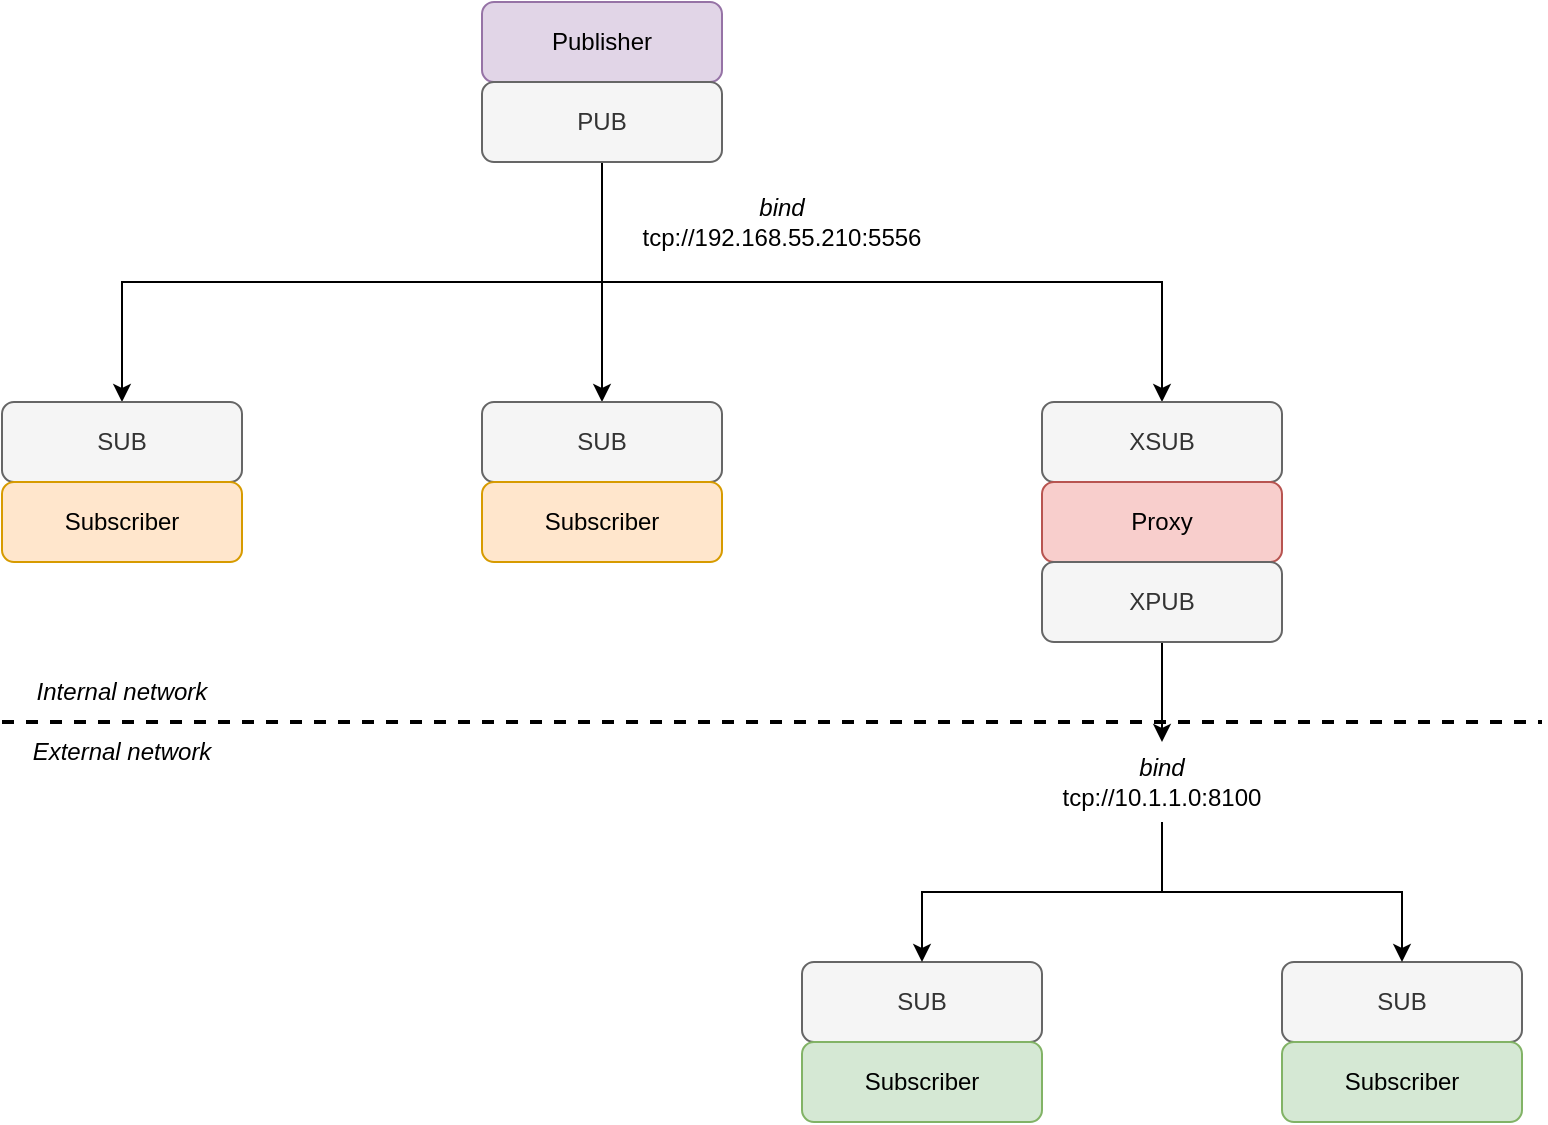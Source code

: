 <mxfile version="27.1.4">
  <diagram name="Page-1" id="jqNIEaSbu1v6u_Yitt04">
    <mxGraphModel dx="1356" dy="763" grid="1" gridSize="10" guides="1" tooltips="1" connect="1" arrows="1" fold="1" page="1" pageScale="1" pageWidth="850" pageHeight="1100" math="0" shadow="0">
      <root>
        <mxCell id="0" />
        <mxCell id="1" parent="0" />
        <mxCell id="Wty7eprr-bkVv1LWzd42-1" value="Publisher" style="rounded=1;whiteSpace=wrap;html=1;fillColor=#e1d5e7;strokeColor=#9673a6;" vertex="1" parent="1">
          <mxGeometry x="280" y="40" width="120" height="40" as="geometry" />
        </mxCell>
        <mxCell id="Wty7eprr-bkVv1LWzd42-10" style="edgeStyle=orthogonalEdgeStyle;rounded=0;orthogonalLoop=1;jettySize=auto;html=1;exitX=0.5;exitY=1;exitDx=0;exitDy=0;entryX=0.5;entryY=0;entryDx=0;entryDy=0;" edge="1" parent="1" source="Wty7eprr-bkVv1LWzd42-2" target="Wty7eprr-bkVv1LWzd42-3">
          <mxGeometry relative="1" as="geometry" />
        </mxCell>
        <mxCell id="Wty7eprr-bkVv1LWzd42-11" style="edgeStyle=orthogonalEdgeStyle;rounded=0;orthogonalLoop=1;jettySize=auto;html=1;exitX=0.5;exitY=1;exitDx=0;exitDy=0;entryX=0.5;entryY=0;entryDx=0;entryDy=0;" edge="1" parent="1" source="Wty7eprr-bkVv1LWzd42-2" target="Wty7eprr-bkVv1LWzd42-5">
          <mxGeometry relative="1" as="geometry" />
        </mxCell>
        <mxCell id="Wty7eprr-bkVv1LWzd42-12" style="edgeStyle=orthogonalEdgeStyle;rounded=0;orthogonalLoop=1;jettySize=auto;html=1;exitX=0.5;exitY=1;exitDx=0;exitDy=0;entryX=0.5;entryY=0;entryDx=0;entryDy=0;" edge="1" parent="1" source="Wty7eprr-bkVv1LWzd42-2" target="Wty7eprr-bkVv1LWzd42-7">
          <mxGeometry relative="1" as="geometry" />
        </mxCell>
        <mxCell id="Wty7eprr-bkVv1LWzd42-2" value="PUB" style="rounded=1;whiteSpace=wrap;html=1;fillColor=#f5f5f5;fontColor=#333333;strokeColor=#666666;" vertex="1" parent="1">
          <mxGeometry x="280" y="80" width="120" height="40" as="geometry" />
        </mxCell>
        <mxCell id="Wty7eprr-bkVv1LWzd42-3" value="SUB" style="rounded=1;whiteSpace=wrap;html=1;fillColor=#f5f5f5;fontColor=#333333;strokeColor=#666666;" vertex="1" parent="1">
          <mxGeometry x="40" y="240" width="120" height="40" as="geometry" />
        </mxCell>
        <mxCell id="Wty7eprr-bkVv1LWzd42-4" value="Subscriber" style="rounded=1;whiteSpace=wrap;html=1;fillColor=#ffe6cc;strokeColor=#d79b00;" vertex="1" parent="1">
          <mxGeometry x="40" y="280" width="120" height="40" as="geometry" />
        </mxCell>
        <mxCell id="Wty7eprr-bkVv1LWzd42-5" value="SUB" style="rounded=1;whiteSpace=wrap;html=1;fillColor=#f5f5f5;fontColor=#333333;strokeColor=#666666;" vertex="1" parent="1">
          <mxGeometry x="280" y="240" width="120" height="40" as="geometry" />
        </mxCell>
        <mxCell id="Wty7eprr-bkVv1LWzd42-6" value="Subscriber" style="rounded=1;whiteSpace=wrap;html=1;fillColor=#ffe6cc;strokeColor=#d79b00;" vertex="1" parent="1">
          <mxGeometry x="280" y="280" width="120" height="40" as="geometry" />
        </mxCell>
        <mxCell id="Wty7eprr-bkVv1LWzd42-7" value="XSUB" style="rounded=1;whiteSpace=wrap;html=1;fillColor=#f5f5f5;fontColor=#333333;strokeColor=#666666;" vertex="1" parent="1">
          <mxGeometry x="560" y="240" width="120" height="40" as="geometry" />
        </mxCell>
        <mxCell id="Wty7eprr-bkVv1LWzd42-8" value="Proxy" style="rounded=1;whiteSpace=wrap;html=1;fillColor=#f8cecc;strokeColor=#b85450;" vertex="1" parent="1">
          <mxGeometry x="560" y="280" width="120" height="40" as="geometry" />
        </mxCell>
        <mxCell id="Wty7eprr-bkVv1LWzd42-24" style="edgeStyle=orthogonalEdgeStyle;rounded=0;orthogonalLoop=1;jettySize=auto;html=1;exitX=0.5;exitY=1;exitDx=0;exitDy=0;entryX=0.5;entryY=0;entryDx=0;entryDy=0;" edge="1" parent="1" source="Wty7eprr-bkVv1LWzd42-9" target="Wty7eprr-bkVv1LWzd42-23">
          <mxGeometry relative="1" as="geometry" />
        </mxCell>
        <mxCell id="Wty7eprr-bkVv1LWzd42-9" value="XPUB" style="rounded=1;whiteSpace=wrap;html=1;fillColor=#f5f5f5;fontColor=#333333;strokeColor=#666666;" vertex="1" parent="1">
          <mxGeometry x="560" y="320" width="120" height="40" as="geometry" />
        </mxCell>
        <mxCell id="Wty7eprr-bkVv1LWzd42-13" value="" style="endArrow=none;dashed=1;html=1;rounded=0;strokeWidth=2;" edge="1" parent="1">
          <mxGeometry width="50" height="50" relative="1" as="geometry">
            <mxPoint x="40" y="400" as="sourcePoint" />
            <mxPoint x="810" y="400" as="targetPoint" />
          </mxGeometry>
        </mxCell>
        <mxCell id="Wty7eprr-bkVv1LWzd42-14" value="SUB" style="rounded=1;whiteSpace=wrap;html=1;fillColor=#f5f5f5;fontColor=#333333;strokeColor=#666666;" vertex="1" parent="1">
          <mxGeometry x="440" y="520" width="120" height="40" as="geometry" />
        </mxCell>
        <mxCell id="Wty7eprr-bkVv1LWzd42-15" value="Subscriber" style="rounded=1;whiteSpace=wrap;html=1;fillColor=#d5e8d4;strokeColor=#82b366;" vertex="1" parent="1">
          <mxGeometry x="440" y="560" width="120" height="40" as="geometry" />
        </mxCell>
        <mxCell id="Wty7eprr-bkVv1LWzd42-16" value="SUB" style="rounded=1;whiteSpace=wrap;html=1;fillColor=#f5f5f5;fontColor=#333333;strokeColor=#666666;" vertex="1" parent="1">
          <mxGeometry x="680" y="520" width="120" height="40" as="geometry" />
        </mxCell>
        <mxCell id="Wty7eprr-bkVv1LWzd42-17" value="Subscriber" style="rounded=1;whiteSpace=wrap;html=1;fillColor=#d5e8d4;strokeColor=#82b366;" vertex="1" parent="1">
          <mxGeometry x="680" y="560" width="120" height="40" as="geometry" />
        </mxCell>
        <mxCell id="Wty7eprr-bkVv1LWzd42-20" value="&lt;i&gt;bind&lt;br&gt;&lt;/i&gt;tcp://192.168.55.210:5556" style="text;html=1;align=center;verticalAlign=middle;whiteSpace=wrap;rounded=0;" vertex="1" parent="1">
          <mxGeometry x="340" y="130" width="180" height="40" as="geometry" />
        </mxCell>
        <mxCell id="Wty7eprr-bkVv1LWzd42-21" value="&lt;i&gt;Internal network&lt;/i&gt;" style="text;html=1;align=center;verticalAlign=middle;whiteSpace=wrap;rounded=0;" vertex="1" parent="1">
          <mxGeometry x="50" y="370" width="100" height="30" as="geometry" />
        </mxCell>
        <mxCell id="Wty7eprr-bkVv1LWzd42-22" value="&lt;i&gt;External network&lt;/i&gt;" style="text;html=1;align=center;verticalAlign=middle;whiteSpace=wrap;rounded=0;" vertex="1" parent="1">
          <mxGeometry x="50" y="400" width="100" height="30" as="geometry" />
        </mxCell>
        <mxCell id="Wty7eprr-bkVv1LWzd42-25" style="edgeStyle=orthogonalEdgeStyle;rounded=0;orthogonalLoop=1;jettySize=auto;html=1;exitX=0.5;exitY=1;exitDx=0;exitDy=0;entryX=0.5;entryY=0;entryDx=0;entryDy=0;" edge="1" parent="1" source="Wty7eprr-bkVv1LWzd42-23" target="Wty7eprr-bkVv1LWzd42-14">
          <mxGeometry relative="1" as="geometry" />
        </mxCell>
        <mxCell id="Wty7eprr-bkVv1LWzd42-26" style="edgeStyle=orthogonalEdgeStyle;rounded=0;orthogonalLoop=1;jettySize=auto;html=1;exitX=0.5;exitY=1;exitDx=0;exitDy=0;entryX=0.5;entryY=0;entryDx=0;entryDy=0;" edge="1" parent="1" source="Wty7eprr-bkVv1LWzd42-23" target="Wty7eprr-bkVv1LWzd42-16">
          <mxGeometry relative="1" as="geometry" />
        </mxCell>
        <mxCell id="Wty7eprr-bkVv1LWzd42-23" value="&lt;i&gt;bind&lt;br&gt;&lt;/i&gt;tcp://10.1.1.0:8100" style="text;html=1;align=center;verticalAlign=middle;whiteSpace=wrap;rounded=0;" vertex="1" parent="1">
          <mxGeometry x="530" y="410" width="180" height="40" as="geometry" />
        </mxCell>
      </root>
    </mxGraphModel>
  </diagram>
</mxfile>
